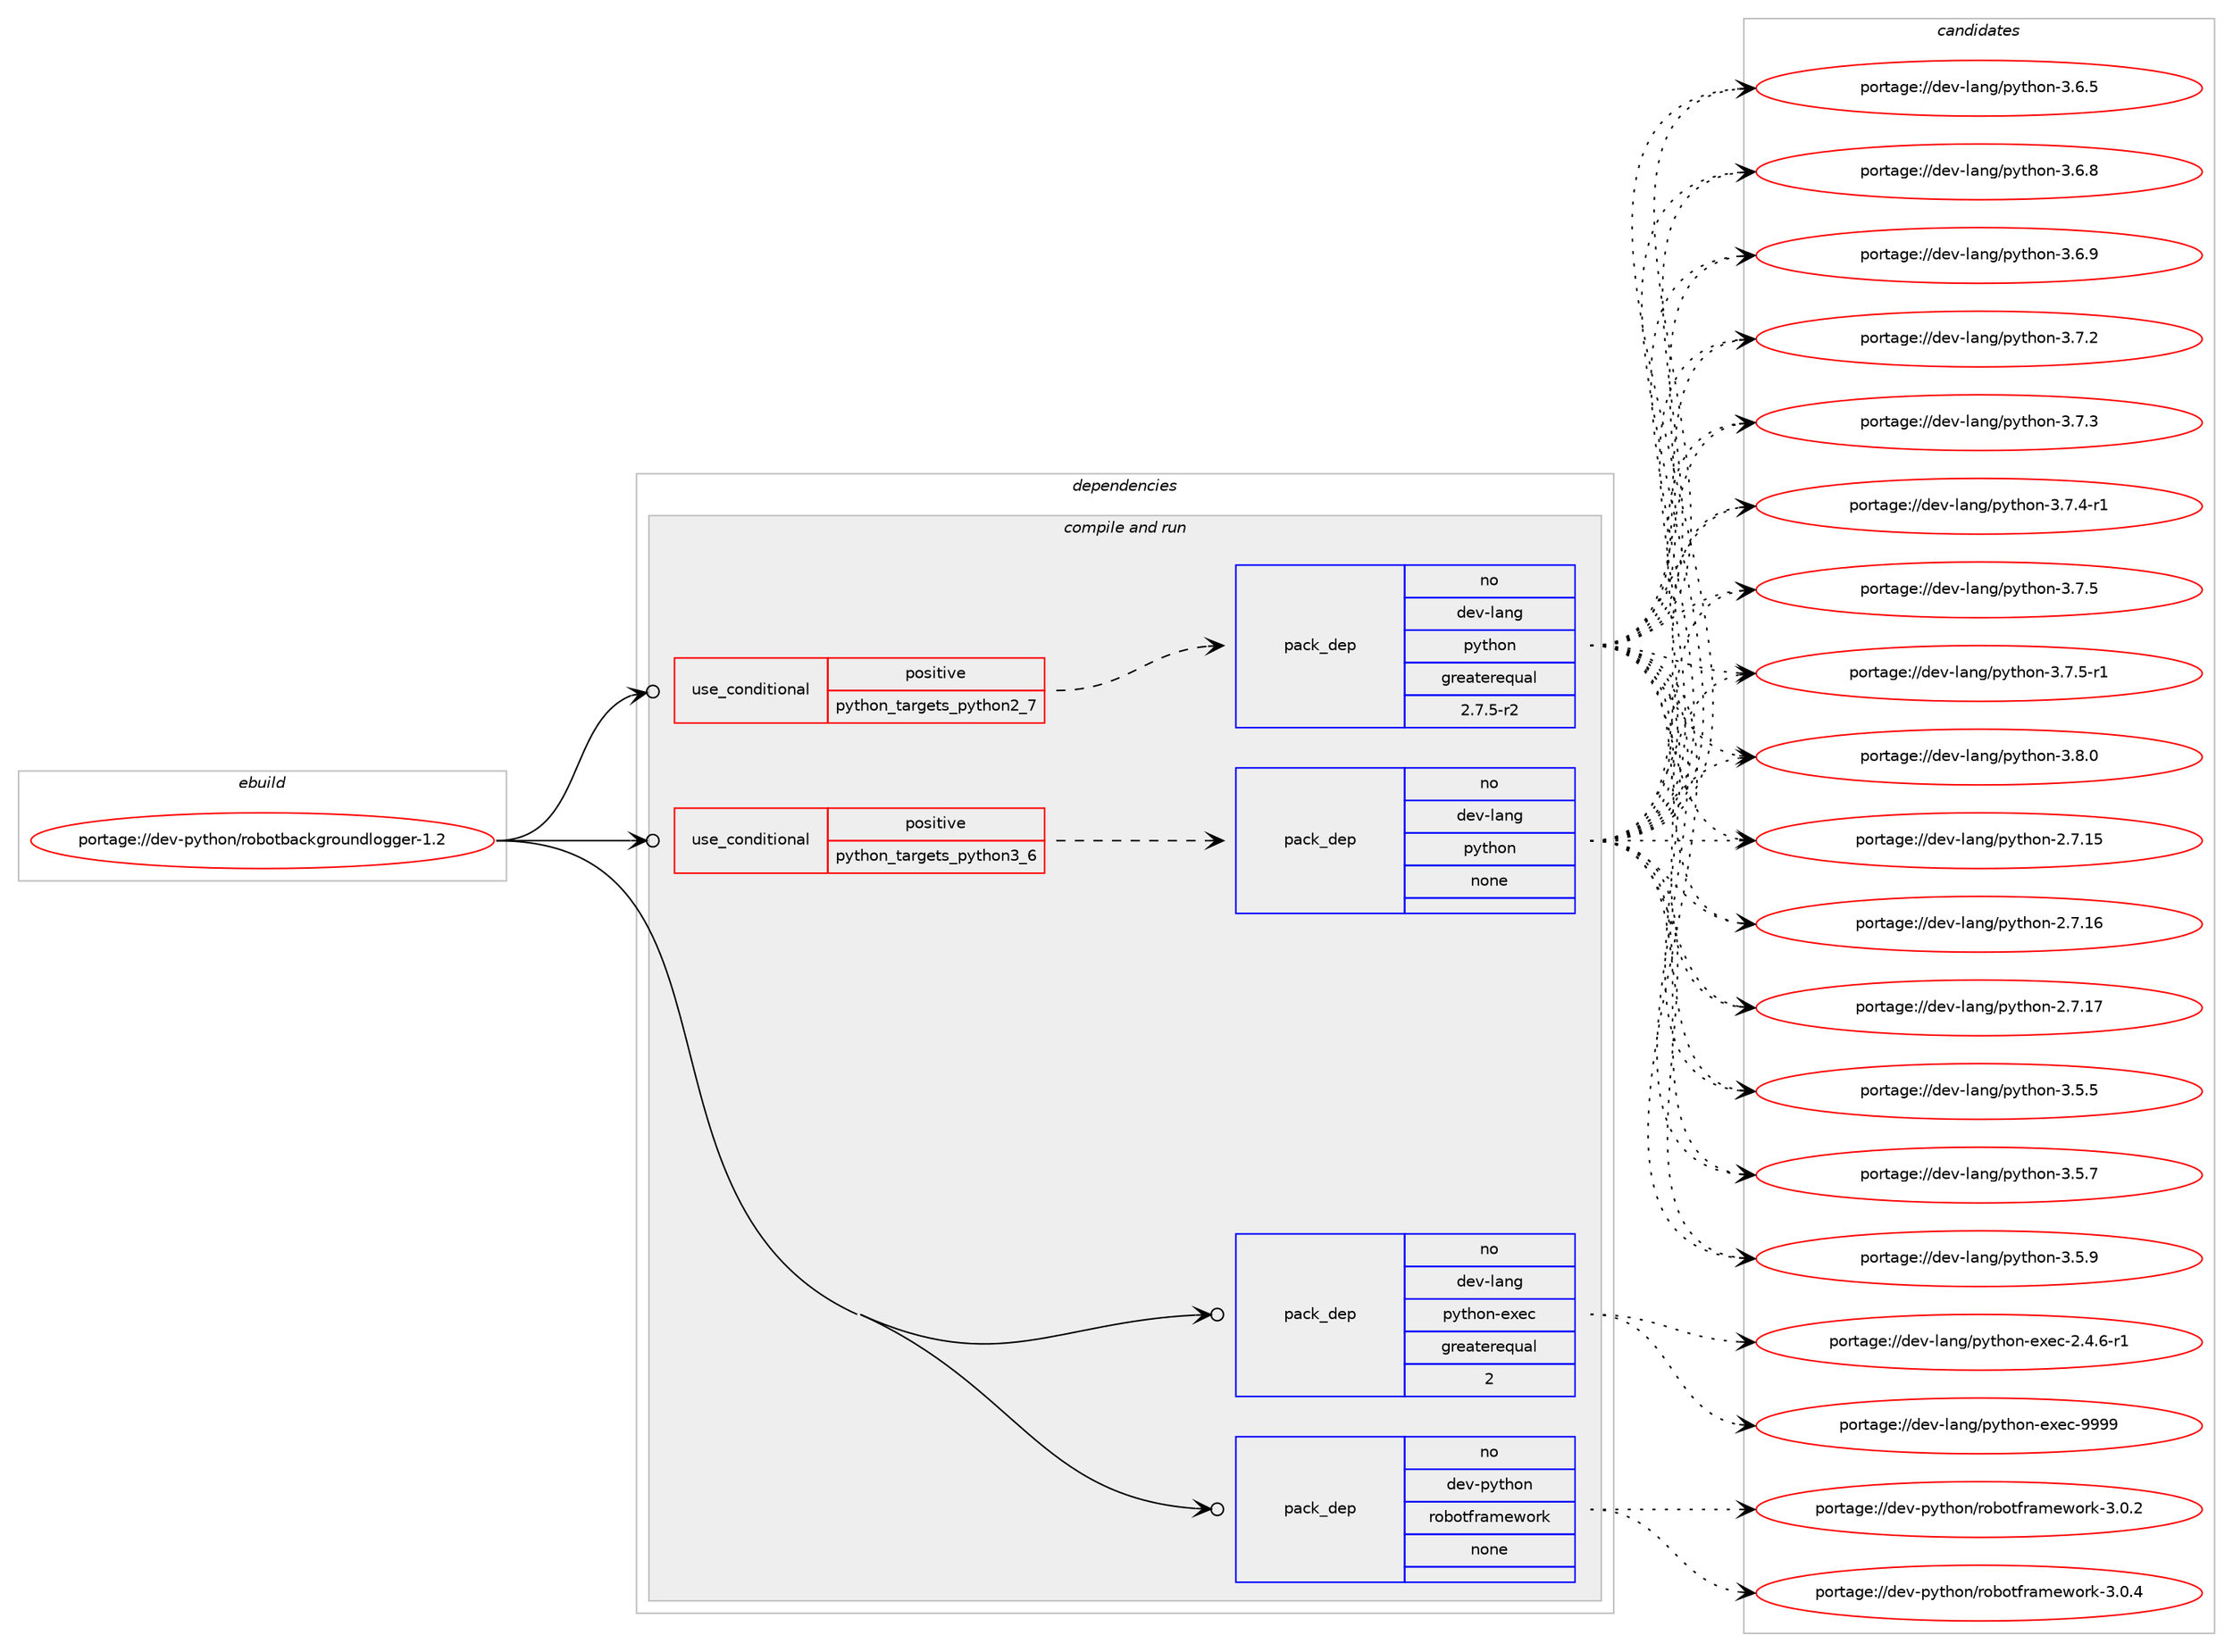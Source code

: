 digraph prolog {

# *************
# Graph options
# *************

newrank=true;
concentrate=true;
compound=true;
graph [rankdir=LR,fontname=Helvetica,fontsize=10,ranksep=1.5];#, ranksep=2.5, nodesep=0.2];
edge  [arrowhead=vee];
node  [fontname=Helvetica,fontsize=10];

# **********
# The ebuild
# **********

subgraph cluster_leftcol {
color=gray;
rank=same;
label=<<i>ebuild</i>>;
id [label="portage://dev-python/robotbackgroundlogger-1.2", color=red, width=4, href="../dev-python/robotbackgroundlogger-1.2.svg"];
}

# ****************
# The dependencies
# ****************

subgraph cluster_midcol {
color=gray;
label=<<i>dependencies</i>>;
subgraph cluster_compile {
fillcolor="#eeeeee";
style=filled;
label=<<i>compile</i>>;
}
subgraph cluster_compileandrun {
fillcolor="#eeeeee";
style=filled;
label=<<i>compile and run</i>>;
subgraph cond38103 {
dependency170674 [label=<<TABLE BORDER="0" CELLBORDER="1" CELLSPACING="0" CELLPADDING="4"><TR><TD ROWSPAN="3" CELLPADDING="10">use_conditional</TD></TR><TR><TD>positive</TD></TR><TR><TD>python_targets_python2_7</TD></TR></TABLE>>, shape=none, color=red];
subgraph pack129168 {
dependency170675 [label=<<TABLE BORDER="0" CELLBORDER="1" CELLSPACING="0" CELLPADDING="4" WIDTH="220"><TR><TD ROWSPAN="6" CELLPADDING="30">pack_dep</TD></TR><TR><TD WIDTH="110">no</TD></TR><TR><TD>dev-lang</TD></TR><TR><TD>python</TD></TR><TR><TD>greaterequal</TD></TR><TR><TD>2.7.5-r2</TD></TR></TABLE>>, shape=none, color=blue];
}
dependency170674:e -> dependency170675:w [weight=20,style="dashed",arrowhead="vee"];
}
id:e -> dependency170674:w [weight=20,style="solid",arrowhead="odotvee"];
subgraph cond38104 {
dependency170676 [label=<<TABLE BORDER="0" CELLBORDER="1" CELLSPACING="0" CELLPADDING="4"><TR><TD ROWSPAN="3" CELLPADDING="10">use_conditional</TD></TR><TR><TD>positive</TD></TR><TR><TD>python_targets_python3_6</TD></TR></TABLE>>, shape=none, color=red];
subgraph pack129169 {
dependency170677 [label=<<TABLE BORDER="0" CELLBORDER="1" CELLSPACING="0" CELLPADDING="4" WIDTH="220"><TR><TD ROWSPAN="6" CELLPADDING="30">pack_dep</TD></TR><TR><TD WIDTH="110">no</TD></TR><TR><TD>dev-lang</TD></TR><TR><TD>python</TD></TR><TR><TD>none</TD></TR><TR><TD></TD></TR></TABLE>>, shape=none, color=blue];
}
dependency170676:e -> dependency170677:w [weight=20,style="dashed",arrowhead="vee"];
}
id:e -> dependency170676:w [weight=20,style="solid",arrowhead="odotvee"];
subgraph pack129170 {
dependency170678 [label=<<TABLE BORDER="0" CELLBORDER="1" CELLSPACING="0" CELLPADDING="4" WIDTH="220"><TR><TD ROWSPAN="6" CELLPADDING="30">pack_dep</TD></TR><TR><TD WIDTH="110">no</TD></TR><TR><TD>dev-lang</TD></TR><TR><TD>python-exec</TD></TR><TR><TD>greaterequal</TD></TR><TR><TD>2</TD></TR></TABLE>>, shape=none, color=blue];
}
id:e -> dependency170678:w [weight=20,style="solid",arrowhead="odotvee"];
subgraph pack129171 {
dependency170679 [label=<<TABLE BORDER="0" CELLBORDER="1" CELLSPACING="0" CELLPADDING="4" WIDTH="220"><TR><TD ROWSPAN="6" CELLPADDING="30">pack_dep</TD></TR><TR><TD WIDTH="110">no</TD></TR><TR><TD>dev-python</TD></TR><TR><TD>robotframework</TD></TR><TR><TD>none</TD></TR><TR><TD></TD></TR></TABLE>>, shape=none, color=blue];
}
id:e -> dependency170679:w [weight=20,style="solid",arrowhead="odotvee"];
}
subgraph cluster_run {
fillcolor="#eeeeee";
style=filled;
label=<<i>run</i>>;
}
}

# **************
# The candidates
# **************

subgraph cluster_choices {
rank=same;
color=gray;
label=<<i>candidates</i>>;

subgraph choice129168 {
color=black;
nodesep=1;
choiceportage10010111845108971101034711212111610411111045504655464953 [label="portage://dev-lang/python-2.7.15", color=red, width=4,href="../dev-lang/python-2.7.15.svg"];
choiceportage10010111845108971101034711212111610411111045504655464954 [label="portage://dev-lang/python-2.7.16", color=red, width=4,href="../dev-lang/python-2.7.16.svg"];
choiceportage10010111845108971101034711212111610411111045504655464955 [label="portage://dev-lang/python-2.7.17", color=red, width=4,href="../dev-lang/python-2.7.17.svg"];
choiceportage100101118451089711010347112121116104111110455146534653 [label="portage://dev-lang/python-3.5.5", color=red, width=4,href="../dev-lang/python-3.5.5.svg"];
choiceportage100101118451089711010347112121116104111110455146534655 [label="portage://dev-lang/python-3.5.7", color=red, width=4,href="../dev-lang/python-3.5.7.svg"];
choiceportage100101118451089711010347112121116104111110455146534657 [label="portage://dev-lang/python-3.5.9", color=red, width=4,href="../dev-lang/python-3.5.9.svg"];
choiceportage100101118451089711010347112121116104111110455146544653 [label="portage://dev-lang/python-3.6.5", color=red, width=4,href="../dev-lang/python-3.6.5.svg"];
choiceportage100101118451089711010347112121116104111110455146544656 [label="portage://dev-lang/python-3.6.8", color=red, width=4,href="../dev-lang/python-3.6.8.svg"];
choiceportage100101118451089711010347112121116104111110455146544657 [label="portage://dev-lang/python-3.6.9", color=red, width=4,href="../dev-lang/python-3.6.9.svg"];
choiceportage100101118451089711010347112121116104111110455146554650 [label="portage://dev-lang/python-3.7.2", color=red, width=4,href="../dev-lang/python-3.7.2.svg"];
choiceportage100101118451089711010347112121116104111110455146554651 [label="portage://dev-lang/python-3.7.3", color=red, width=4,href="../dev-lang/python-3.7.3.svg"];
choiceportage1001011184510897110103471121211161041111104551465546524511449 [label="portage://dev-lang/python-3.7.4-r1", color=red, width=4,href="../dev-lang/python-3.7.4-r1.svg"];
choiceportage100101118451089711010347112121116104111110455146554653 [label="portage://dev-lang/python-3.7.5", color=red, width=4,href="../dev-lang/python-3.7.5.svg"];
choiceportage1001011184510897110103471121211161041111104551465546534511449 [label="portage://dev-lang/python-3.7.5-r1", color=red, width=4,href="../dev-lang/python-3.7.5-r1.svg"];
choiceportage100101118451089711010347112121116104111110455146564648 [label="portage://dev-lang/python-3.8.0", color=red, width=4,href="../dev-lang/python-3.8.0.svg"];
dependency170675:e -> choiceportage10010111845108971101034711212111610411111045504655464953:w [style=dotted,weight="100"];
dependency170675:e -> choiceportage10010111845108971101034711212111610411111045504655464954:w [style=dotted,weight="100"];
dependency170675:e -> choiceportage10010111845108971101034711212111610411111045504655464955:w [style=dotted,weight="100"];
dependency170675:e -> choiceportage100101118451089711010347112121116104111110455146534653:w [style=dotted,weight="100"];
dependency170675:e -> choiceportage100101118451089711010347112121116104111110455146534655:w [style=dotted,weight="100"];
dependency170675:e -> choiceportage100101118451089711010347112121116104111110455146534657:w [style=dotted,weight="100"];
dependency170675:e -> choiceportage100101118451089711010347112121116104111110455146544653:w [style=dotted,weight="100"];
dependency170675:e -> choiceportage100101118451089711010347112121116104111110455146544656:w [style=dotted,weight="100"];
dependency170675:e -> choiceportage100101118451089711010347112121116104111110455146544657:w [style=dotted,weight="100"];
dependency170675:e -> choiceportage100101118451089711010347112121116104111110455146554650:w [style=dotted,weight="100"];
dependency170675:e -> choiceportage100101118451089711010347112121116104111110455146554651:w [style=dotted,weight="100"];
dependency170675:e -> choiceportage1001011184510897110103471121211161041111104551465546524511449:w [style=dotted,weight="100"];
dependency170675:e -> choiceportage100101118451089711010347112121116104111110455146554653:w [style=dotted,weight="100"];
dependency170675:e -> choiceportage1001011184510897110103471121211161041111104551465546534511449:w [style=dotted,weight="100"];
dependency170675:e -> choiceportage100101118451089711010347112121116104111110455146564648:w [style=dotted,weight="100"];
}
subgraph choice129169 {
color=black;
nodesep=1;
choiceportage10010111845108971101034711212111610411111045504655464953 [label="portage://dev-lang/python-2.7.15", color=red, width=4,href="../dev-lang/python-2.7.15.svg"];
choiceportage10010111845108971101034711212111610411111045504655464954 [label="portage://dev-lang/python-2.7.16", color=red, width=4,href="../dev-lang/python-2.7.16.svg"];
choiceportage10010111845108971101034711212111610411111045504655464955 [label="portage://dev-lang/python-2.7.17", color=red, width=4,href="../dev-lang/python-2.7.17.svg"];
choiceportage100101118451089711010347112121116104111110455146534653 [label="portage://dev-lang/python-3.5.5", color=red, width=4,href="../dev-lang/python-3.5.5.svg"];
choiceportage100101118451089711010347112121116104111110455146534655 [label="portage://dev-lang/python-3.5.7", color=red, width=4,href="../dev-lang/python-3.5.7.svg"];
choiceportage100101118451089711010347112121116104111110455146534657 [label="portage://dev-lang/python-3.5.9", color=red, width=4,href="../dev-lang/python-3.5.9.svg"];
choiceportage100101118451089711010347112121116104111110455146544653 [label="portage://dev-lang/python-3.6.5", color=red, width=4,href="../dev-lang/python-3.6.5.svg"];
choiceportage100101118451089711010347112121116104111110455146544656 [label="portage://dev-lang/python-3.6.8", color=red, width=4,href="../dev-lang/python-3.6.8.svg"];
choiceportage100101118451089711010347112121116104111110455146544657 [label="portage://dev-lang/python-3.6.9", color=red, width=4,href="../dev-lang/python-3.6.9.svg"];
choiceportage100101118451089711010347112121116104111110455146554650 [label="portage://dev-lang/python-3.7.2", color=red, width=4,href="../dev-lang/python-3.7.2.svg"];
choiceportage100101118451089711010347112121116104111110455146554651 [label="portage://dev-lang/python-3.7.3", color=red, width=4,href="../dev-lang/python-3.7.3.svg"];
choiceportage1001011184510897110103471121211161041111104551465546524511449 [label="portage://dev-lang/python-3.7.4-r1", color=red, width=4,href="../dev-lang/python-3.7.4-r1.svg"];
choiceportage100101118451089711010347112121116104111110455146554653 [label="portage://dev-lang/python-3.7.5", color=red, width=4,href="../dev-lang/python-3.7.5.svg"];
choiceportage1001011184510897110103471121211161041111104551465546534511449 [label="portage://dev-lang/python-3.7.5-r1", color=red, width=4,href="../dev-lang/python-3.7.5-r1.svg"];
choiceportage100101118451089711010347112121116104111110455146564648 [label="portage://dev-lang/python-3.8.0", color=red, width=4,href="../dev-lang/python-3.8.0.svg"];
dependency170677:e -> choiceportage10010111845108971101034711212111610411111045504655464953:w [style=dotted,weight="100"];
dependency170677:e -> choiceportage10010111845108971101034711212111610411111045504655464954:w [style=dotted,weight="100"];
dependency170677:e -> choiceportage10010111845108971101034711212111610411111045504655464955:w [style=dotted,weight="100"];
dependency170677:e -> choiceportage100101118451089711010347112121116104111110455146534653:w [style=dotted,weight="100"];
dependency170677:e -> choiceportage100101118451089711010347112121116104111110455146534655:w [style=dotted,weight="100"];
dependency170677:e -> choiceportage100101118451089711010347112121116104111110455146534657:w [style=dotted,weight="100"];
dependency170677:e -> choiceportage100101118451089711010347112121116104111110455146544653:w [style=dotted,weight="100"];
dependency170677:e -> choiceportage100101118451089711010347112121116104111110455146544656:w [style=dotted,weight="100"];
dependency170677:e -> choiceportage100101118451089711010347112121116104111110455146544657:w [style=dotted,weight="100"];
dependency170677:e -> choiceportage100101118451089711010347112121116104111110455146554650:w [style=dotted,weight="100"];
dependency170677:e -> choiceportage100101118451089711010347112121116104111110455146554651:w [style=dotted,weight="100"];
dependency170677:e -> choiceportage1001011184510897110103471121211161041111104551465546524511449:w [style=dotted,weight="100"];
dependency170677:e -> choiceportage100101118451089711010347112121116104111110455146554653:w [style=dotted,weight="100"];
dependency170677:e -> choiceportage1001011184510897110103471121211161041111104551465546534511449:w [style=dotted,weight="100"];
dependency170677:e -> choiceportage100101118451089711010347112121116104111110455146564648:w [style=dotted,weight="100"];
}
subgraph choice129170 {
color=black;
nodesep=1;
choiceportage10010111845108971101034711212111610411111045101120101994550465246544511449 [label="portage://dev-lang/python-exec-2.4.6-r1", color=red, width=4,href="../dev-lang/python-exec-2.4.6-r1.svg"];
choiceportage10010111845108971101034711212111610411111045101120101994557575757 [label="portage://dev-lang/python-exec-9999", color=red, width=4,href="../dev-lang/python-exec-9999.svg"];
dependency170678:e -> choiceportage10010111845108971101034711212111610411111045101120101994550465246544511449:w [style=dotted,weight="100"];
dependency170678:e -> choiceportage10010111845108971101034711212111610411111045101120101994557575757:w [style=dotted,weight="100"];
}
subgraph choice129171 {
color=black;
nodesep=1;
choiceportage10010111845112121116104111110471141119811111610211497109101119111114107455146484650 [label="portage://dev-python/robotframework-3.0.2", color=red, width=4,href="../dev-python/robotframework-3.0.2.svg"];
choiceportage10010111845112121116104111110471141119811111610211497109101119111114107455146484652 [label="portage://dev-python/robotframework-3.0.4", color=red, width=4,href="../dev-python/robotframework-3.0.4.svg"];
dependency170679:e -> choiceportage10010111845112121116104111110471141119811111610211497109101119111114107455146484650:w [style=dotted,weight="100"];
dependency170679:e -> choiceportage10010111845112121116104111110471141119811111610211497109101119111114107455146484652:w [style=dotted,weight="100"];
}
}

}
